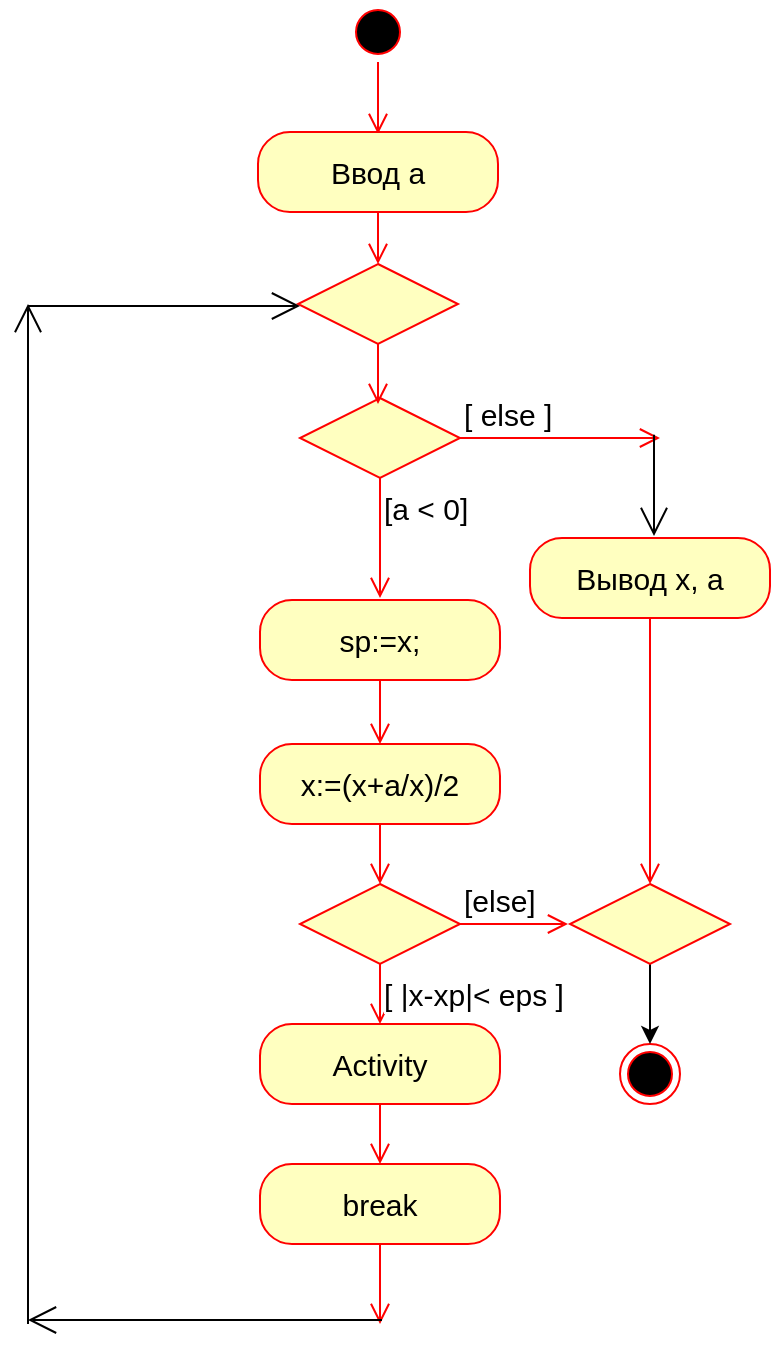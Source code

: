 <mxfile version="14.6.3" type="device"><diagram name="Page-1" id="e7e014a7-5840-1c2e-5031-d8a46d1fe8dd"><mxGraphModel dx="1431" dy="731" grid="1" gridSize="10" guides="1" tooltips="1" connect="1" arrows="1" fold="1" page="1" pageScale="1" pageWidth="1169" pageHeight="826" background="#ffffff" math="0" shadow="0"><root><mxCell id="0"/><mxCell id="1" parent="0"/><mxCell id="uLCOPtWD9wqmIHwtKaZO-41" value="" style="ellipse;html=1;shape=startState;fillColor=#000000;strokeColor=#ff0000;fontSize=15;" vertex="1" parent="1"><mxGeometry x="460" y="169" width="30" height="30" as="geometry"/></mxCell><mxCell id="uLCOPtWD9wqmIHwtKaZO-42" value="" style="edgeStyle=orthogonalEdgeStyle;html=1;verticalAlign=bottom;endArrow=open;endSize=8;strokeColor=#ff0000;fontSize=15;" edge="1" source="uLCOPtWD9wqmIHwtKaZO-41" parent="1"><mxGeometry relative="1" as="geometry"><mxPoint x="475" y="235" as="targetPoint"/></mxGeometry></mxCell><mxCell id="uLCOPtWD9wqmIHwtKaZO-43" value="Ввод а" style="rounded=1;whiteSpace=wrap;html=1;arcSize=40;fontColor=#000000;fillColor=#ffffc0;strokeColor=#ff0000;fontSize=15;" vertex="1" parent="1"><mxGeometry x="415" y="234" width="120" height="40" as="geometry"/></mxCell><mxCell id="uLCOPtWD9wqmIHwtKaZO-44" value="" style="edgeStyle=orthogonalEdgeStyle;html=1;verticalAlign=bottom;endArrow=open;endSize=8;strokeColor=#ff0000;fontSize=15;" edge="1" source="uLCOPtWD9wqmIHwtKaZO-43" parent="1"><mxGeometry relative="1" as="geometry"><mxPoint x="475" y="300" as="targetPoint"/></mxGeometry></mxCell><mxCell id="uLCOPtWD9wqmIHwtKaZO-45" value="" style="rhombus;whiteSpace=wrap;html=1;fillColor=#ffffc0;strokeColor=#ff0000;fontSize=15;" vertex="1" parent="1"><mxGeometry x="436" y="367" width="80" height="40" as="geometry"/></mxCell><mxCell id="uLCOPtWD9wqmIHwtKaZO-46" value="[ else ]" style="edgeStyle=orthogonalEdgeStyle;html=1;align=left;verticalAlign=bottom;endArrow=open;endSize=8;strokeColor=#ff0000;fontSize=15;" edge="1" source="uLCOPtWD9wqmIHwtKaZO-45" parent="1"><mxGeometry x="-1" relative="1" as="geometry"><mxPoint x="616" y="387" as="targetPoint"/></mxGeometry></mxCell><mxCell id="uLCOPtWD9wqmIHwtKaZO-47" value="[a &amp;lt; 0]" style="edgeStyle=orthogonalEdgeStyle;html=1;align=left;verticalAlign=top;endArrow=open;endSize=8;strokeColor=#ff0000;fontSize=15;" edge="1" source="uLCOPtWD9wqmIHwtKaZO-45" parent="1"><mxGeometry x="-1" relative="1" as="geometry"><mxPoint x="476" y="467" as="targetPoint"/></mxGeometry></mxCell><mxCell id="uLCOPtWD9wqmIHwtKaZO-48" value="" style="endArrow=open;endFill=1;endSize=12;html=1;fontSize=15;" edge="1" parent="1"><mxGeometry width="160" relative="1" as="geometry"><mxPoint x="613" y="385.41" as="sourcePoint"/><mxPoint x="613" y="436" as="targetPoint"/></mxGeometry></mxCell><mxCell id="uLCOPtWD9wqmIHwtKaZO-49" value="Вывод х, а" style="rounded=1;whiteSpace=wrap;html=1;arcSize=40;fontColor=#000000;fillColor=#ffffc0;strokeColor=#ff0000;fontSize=15;" vertex="1" parent="1"><mxGeometry x="551" y="437" width="120" height="40" as="geometry"/></mxCell><mxCell id="uLCOPtWD9wqmIHwtKaZO-50" value="" style="edgeStyle=orthogonalEdgeStyle;html=1;verticalAlign=bottom;endArrow=open;endSize=8;strokeColor=#ff0000;entryX=0.5;entryY=0;entryDx=0;entryDy=0;fontSize=15;" edge="1" source="uLCOPtWD9wqmIHwtKaZO-49" parent="1" target="uLCOPtWD9wqmIHwtKaZO-71"><mxGeometry relative="1" as="geometry"><mxPoint x="611" y="537" as="targetPoint"/></mxGeometry></mxCell><mxCell id="uLCOPtWD9wqmIHwtKaZO-51" value="" style="ellipse;html=1;shape=endState;fillColor=#000000;strokeColor=#ff0000;fontSize=15;" vertex="1" parent="1"><mxGeometry x="596" y="690" width="30" height="30" as="geometry"/></mxCell><mxCell id="uLCOPtWD9wqmIHwtKaZO-52" value="" style="rhombus;whiteSpace=wrap;html=1;fillColor=#ffffc0;strokeColor=#ff0000;fontSize=15;" vertex="1" parent="1"><mxGeometry x="435" y="300" width="80" height="40" as="geometry"/></mxCell><mxCell id="uLCOPtWD9wqmIHwtKaZO-54" value="" style="edgeStyle=orthogonalEdgeStyle;html=1;align=left;verticalAlign=top;endArrow=open;endSize=8;strokeColor=#ff0000;fontSize=15;" edge="1" source="uLCOPtWD9wqmIHwtKaZO-52" parent="1"><mxGeometry x="-1" relative="1" as="geometry"><mxPoint x="475" y="370" as="targetPoint"/></mxGeometry></mxCell><mxCell id="uLCOPtWD9wqmIHwtKaZO-55" value="sp:=x;" style="rounded=1;whiteSpace=wrap;html=1;arcSize=40;fontColor=#000000;fillColor=#ffffc0;strokeColor=#ff0000;fontSize=15;" vertex="1" parent="1"><mxGeometry x="416" y="468" width="120" height="40" as="geometry"/></mxCell><mxCell id="uLCOPtWD9wqmIHwtKaZO-56" value="" style="edgeStyle=orthogonalEdgeStyle;html=1;verticalAlign=bottom;endArrow=open;endSize=8;strokeColor=#ff0000;entryX=0.5;entryY=0;entryDx=0;entryDy=0;fontSize=15;" edge="1" source="uLCOPtWD9wqmIHwtKaZO-55" parent="1" target="uLCOPtWD9wqmIHwtKaZO-57"><mxGeometry relative="1" as="geometry"><mxPoint x="476" y="568" as="targetPoint"/></mxGeometry></mxCell><mxCell id="uLCOPtWD9wqmIHwtKaZO-57" value="x:=(x+a/x)/2" style="rounded=1;whiteSpace=wrap;html=1;arcSize=40;fontColor=#000000;fillColor=#ffffc0;strokeColor=#ff0000;fontSize=15;" vertex="1" parent="1"><mxGeometry x="416" y="540" width="120" height="40" as="geometry"/></mxCell><mxCell id="uLCOPtWD9wqmIHwtKaZO-58" value="" style="edgeStyle=orthogonalEdgeStyle;html=1;verticalAlign=bottom;endArrow=open;endSize=8;strokeColor=#ff0000;fontSize=15;" edge="1" source="uLCOPtWD9wqmIHwtKaZO-57" parent="1"><mxGeometry relative="1" as="geometry"><mxPoint x="476" y="610" as="targetPoint"/></mxGeometry></mxCell><mxCell id="uLCOPtWD9wqmIHwtKaZO-59" value="" style="rhombus;whiteSpace=wrap;html=1;fillColor=#ffffc0;strokeColor=#ff0000;fontSize=15;" vertex="1" parent="1"><mxGeometry x="436" y="610" width="80" height="40" as="geometry"/></mxCell><mxCell id="uLCOPtWD9wqmIHwtKaZO-60" value="[else]" style="edgeStyle=orthogonalEdgeStyle;html=1;align=left;verticalAlign=bottom;endArrow=open;endSize=8;strokeColor=#ff0000;fontSize=15;" edge="1" source="uLCOPtWD9wqmIHwtKaZO-59" parent="1"><mxGeometry x="-1" relative="1" as="geometry"><mxPoint x="570" y="630" as="targetPoint"/></mxGeometry></mxCell><mxCell id="uLCOPtWD9wqmIHwtKaZO-61" value="[ |x-xp|&amp;lt; eps ]" style="edgeStyle=orthogonalEdgeStyle;html=1;align=left;verticalAlign=top;endArrow=open;endSize=8;strokeColor=#ff0000;fontSize=15;" edge="1" source="uLCOPtWD9wqmIHwtKaZO-59" parent="1"><mxGeometry x="-1" relative="1" as="geometry"><mxPoint x="476" y="680" as="targetPoint"/></mxGeometry></mxCell><mxCell id="uLCOPtWD9wqmIHwtKaZO-62" value="Activity" style="rounded=1;whiteSpace=wrap;html=1;arcSize=40;fontColor=#000000;fillColor=#ffffc0;strokeColor=#ff0000;fontSize=15;" vertex="1" parent="1"><mxGeometry x="416" y="680" width="120" height="40" as="geometry"/></mxCell><mxCell id="uLCOPtWD9wqmIHwtKaZO-63" value="" style="edgeStyle=orthogonalEdgeStyle;html=1;verticalAlign=bottom;endArrow=open;endSize=8;strokeColor=#ff0000;fontSize=15;" edge="1" source="uLCOPtWD9wqmIHwtKaZO-62" parent="1"><mxGeometry relative="1" as="geometry"><mxPoint x="476" y="750" as="targetPoint"/></mxGeometry></mxCell><mxCell id="uLCOPtWD9wqmIHwtKaZO-64" value="break" style="rounded=1;whiteSpace=wrap;html=1;arcSize=40;fontColor=#000000;fillColor=#ffffc0;strokeColor=#ff0000;fontSize=15;" vertex="1" parent="1"><mxGeometry x="416" y="750" width="120" height="40" as="geometry"/></mxCell><mxCell id="uLCOPtWD9wqmIHwtKaZO-65" value="" style="edgeStyle=orthogonalEdgeStyle;html=1;verticalAlign=bottom;endArrow=open;endSize=8;strokeColor=#ff0000;fontSize=15;" edge="1" source="uLCOPtWD9wqmIHwtKaZO-64" parent="1"><mxGeometry relative="1" as="geometry"><mxPoint x="476" y="830" as="targetPoint"/></mxGeometry></mxCell><mxCell id="uLCOPtWD9wqmIHwtKaZO-66" value="" style="endArrow=open;endFill=1;endSize=12;html=1;fontSize=15;" edge="1" parent="1"><mxGeometry width="160" relative="1" as="geometry"><mxPoint x="477" y="828" as="sourcePoint"/><mxPoint x="300" y="828" as="targetPoint"/></mxGeometry></mxCell><mxCell id="uLCOPtWD9wqmIHwtKaZO-67" value="" style="endArrow=open;endFill=1;endSize=12;html=1;fontSize=15;" edge="1" parent="1"><mxGeometry width="160" relative="1" as="geometry"><mxPoint x="300" y="830" as="sourcePoint"/><mxPoint x="300" y="320" as="targetPoint"/></mxGeometry></mxCell><mxCell id="uLCOPtWD9wqmIHwtKaZO-68" value="" style="endArrow=open;endFill=1;endSize=12;html=1;entryX=0;entryY=0.5;entryDx=0;entryDy=0;fontSize=15;" edge="1" parent="1"><mxGeometry width="160" relative="1" as="geometry"><mxPoint x="300" y="321" as="sourcePoint"/><mxPoint x="436" y="321.0" as="targetPoint"/></mxGeometry></mxCell><mxCell id="uLCOPtWD9wqmIHwtKaZO-72" value="" style="edgeStyle=orthogonalEdgeStyle;rounded=0;orthogonalLoop=1;jettySize=auto;html=1;fontSize=15;" edge="1" parent="1" source="uLCOPtWD9wqmIHwtKaZO-71" target="uLCOPtWD9wqmIHwtKaZO-51"><mxGeometry relative="1" as="geometry"/></mxCell><mxCell id="uLCOPtWD9wqmIHwtKaZO-71" value="" style="rhombus;whiteSpace=wrap;html=1;fillColor=#ffffc0;strokeColor=#ff0000;fontSize=15;" vertex="1" parent="1"><mxGeometry x="571" y="610" width="80" height="40" as="geometry"/></mxCell></root></mxGraphModel></diagram></mxfile>